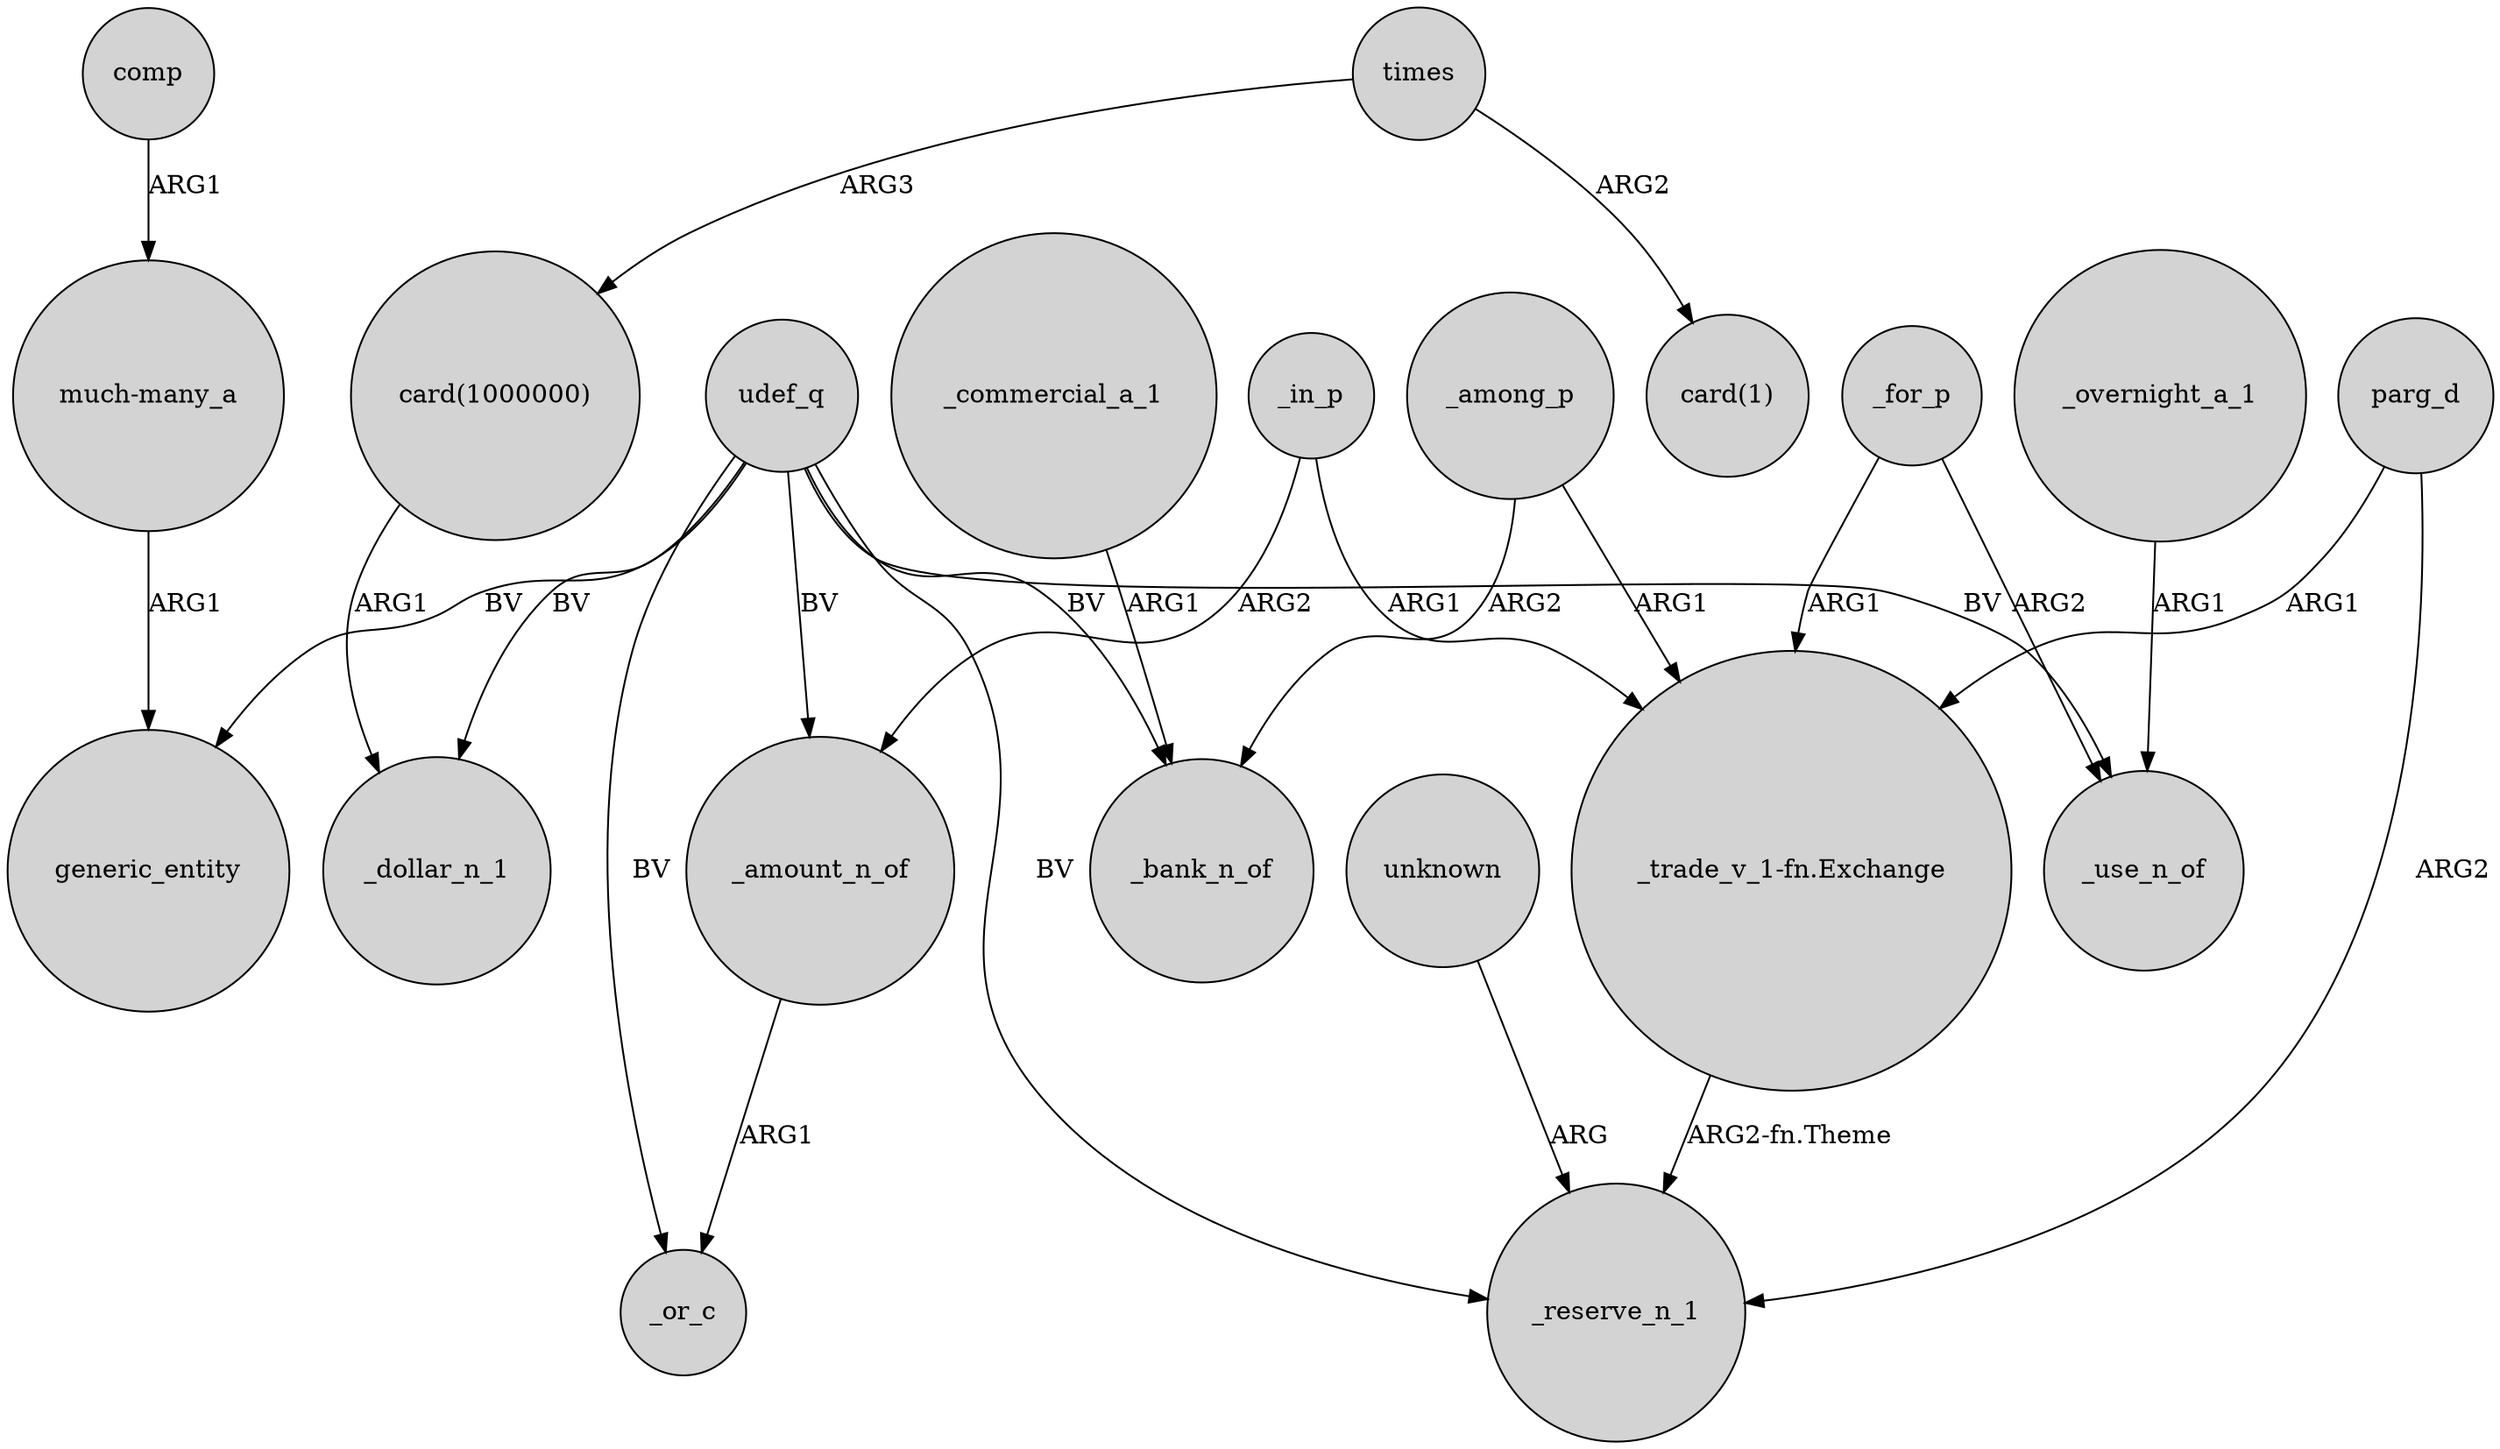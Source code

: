 digraph {
	node [shape=circle style=filled]
	"card(1000000)" -> _dollar_n_1 [label=ARG1]
	_among_p -> "_trade_v_1-fn.Exchange" [label=ARG1]
	udef_q -> generic_entity [label=BV]
	udef_q -> _amount_n_of [label=BV]
	parg_d -> "_trade_v_1-fn.Exchange" [label=ARG1]
	_for_p -> "_trade_v_1-fn.Exchange" [label=ARG1]
	_among_p -> _bank_n_of [label=ARG2]
	"much-many_a" -> generic_entity [label=ARG1]
	udef_q -> _use_n_of [label=BV]
	_in_p -> _amount_n_of [label=ARG2]
	_in_p -> "_trade_v_1-fn.Exchange" [label=ARG1]
	udef_q -> _reserve_n_1 [label=BV]
	udef_q -> _or_c [label=BV]
	_overnight_a_1 -> _use_n_of [label=ARG1]
	comp -> "much-many_a" [label=ARG1]
	times -> "card(1)" [label=ARG2]
	times -> "card(1000000)" [label=ARG3]
	_amount_n_of -> _or_c [label=ARG1]
	udef_q -> _bank_n_of [label=BV]
	unknown -> _reserve_n_1 [label=ARG]
	_for_p -> _use_n_of [label=ARG2]
	_commercial_a_1 -> _bank_n_of [label=ARG1]
	"_trade_v_1-fn.Exchange" -> _reserve_n_1 [label="ARG2-fn.Theme"]
	udef_q -> _dollar_n_1 [label=BV]
	parg_d -> _reserve_n_1 [label=ARG2]
}

